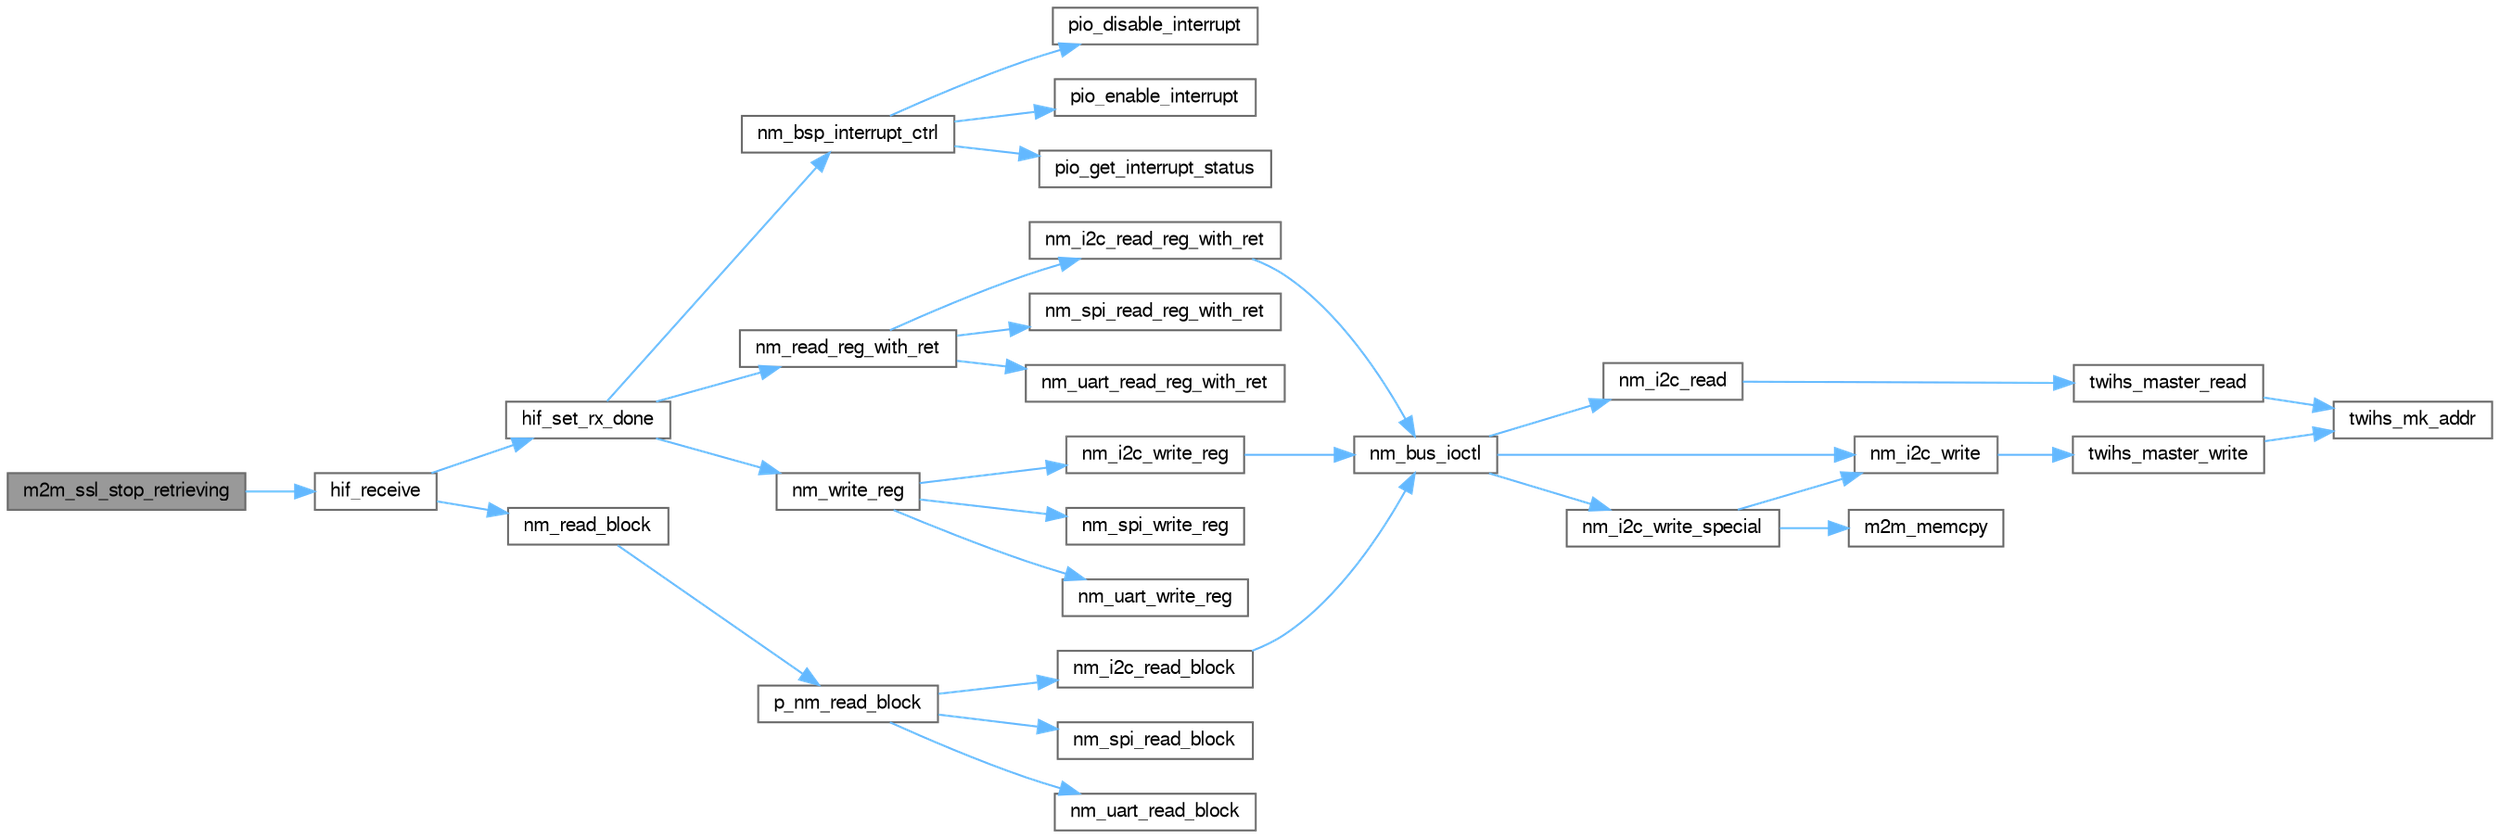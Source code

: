digraph "m2m_ssl_stop_retrieving"
{
 // LATEX_PDF_SIZE
  bgcolor="transparent";
  edge [fontname=FreeSans,fontsize=10,labelfontname=FreeSans,labelfontsize=10];
  node [fontname=FreeSans,fontsize=10,shape=box,height=0.2,width=0.4];
  rankdir="LR";
  Node1 [label="m2m_ssl_stop_retrieving",height=0.2,width=0.4,color="gray40", fillcolor="grey60", style="filled", fontcolor="black",tooltip="Allow SSL driver to tidy up when the application chooses not to retrieve all available information."];
  Node1 -> Node2 [color="steelblue1",style="solid"];
  Node2 [label="hif_receive",height=0.2,width=0.4,color="grey40", fillcolor="white", style="filled",URL="$m2m__hif_8c.html#a8170ed0e1b42ae496c6126a254457006",tooltip=" "];
  Node2 -> Node3 [color="steelblue1",style="solid"];
  Node3 [label="hif_set_rx_done",height=0.2,width=0.4,color="grey40", fillcolor="white", style="filled",URL="$m2m__hif_8c.html#ac7a1ee6393c0c983c391233853164f84",tooltip=" "];
  Node3 -> Node4 [color="steelblue1",style="solid"];
  Node4 [label="nm_bsp_interrupt_ctrl",height=0.2,width=0.4,color="grey40", fillcolor="white", style="filled",URL="$group___nm_bsp_interrupt_ctrl.html#gad08e47a941e87d631200f990000323dc",tooltip="Enable/Disable interrupts from the WINC."];
  Node4 -> Node5 [color="steelblue1",style="solid"];
  Node5 [label="pio_disable_interrupt",height=0.2,width=0.4,color="grey40", fillcolor="white", style="filled",URL="$group__sam__drivers__pio__group.html#ga1cbfd57e295dd0582d1dc6dc5e79de40",tooltip="Disable a given interrupt source, with no added side effects."];
  Node4 -> Node6 [color="steelblue1",style="solid"];
  Node6 [label="pio_enable_interrupt",height=0.2,width=0.4,color="grey40", fillcolor="white", style="filled",URL="$group__sam__drivers__pio__group.html#ga3bc542609d9f1c7a439a264df86925f2",tooltip="Enable the given interrupt source."];
  Node4 -> Node7 [color="steelblue1",style="solid"];
  Node7 [label="pio_get_interrupt_status",height=0.2,width=0.4,color="grey40", fillcolor="white", style="filled",URL="$group__sam__drivers__pio__group.html#ga3f15513050ecf143c9e92f1daef155ed",tooltip="Read and clear PIO interrupt status."];
  Node3 -> Node8 [color="steelblue1",style="solid"];
  Node8 [label="nm_read_reg_with_ret",height=0.2,width=0.4,color="grey40", fillcolor="white", style="filled",URL="$nmbus_8c.html#a475d273d8342f3f5c2a00e2887bf1b4f",tooltip=" "];
  Node8 -> Node9 [color="steelblue1",style="solid"];
  Node9 [label="nm_i2c_read_reg_with_ret",height=0.2,width=0.4,color="grey40", fillcolor="white", style="filled",URL="$nmi2c_8c.html#aa653cd4fd522820cd784c6328f372261",tooltip=" "];
  Node9 -> Node10 [color="steelblue1",style="solid"];
  Node10 [label="nm_bus_ioctl",height=0.2,width=0.4,color="grey40", fillcolor="white", style="filled",URL="$nm__bus__wrapper__same70_8c.html#aa98500dc13748397906e03440fb3892a",tooltip=" "];
  Node10 -> Node11 [color="steelblue1",style="solid"];
  Node11 [label="nm_i2c_read",height=0.2,width=0.4,color="grey40", fillcolor="white", style="filled",URL="$nm__bus__wrapper__same70_8c.html#a1240741839c5fb2592be8c34341aec6e",tooltip=" "];
  Node11 -> Node12 [color="steelblue1",style="solid"];
  Node12 [label="twihs_master_read",height=0.2,width=0.4,color="grey40", fillcolor="white", style="filled",URL="$group__sam__drivers__twihs__group.html#ga979e157165aa2b5e3e6d1e9ee608d5b7",tooltip="Read multiple bytes from a TWIHS compatible slave device."];
  Node12 -> Node13 [color="steelblue1",style="solid"];
  Node13 [label="twihs_mk_addr",height=0.2,width=0.4,color="grey40", fillcolor="white", style="filled",URL="$group__sam__drivers__twihs__group.html#gaca9e29e230ee2774cfc3dc7ed497f887",tooltip="Construct the TWIHS module address register field."];
  Node10 -> Node14 [color="steelblue1",style="solid"];
  Node14 [label="nm_i2c_write",height=0.2,width=0.4,color="grey40", fillcolor="white", style="filled",URL="$nm__bus__wrapper__same70_8c.html#afd98b5c0c472d424143edff9e8692624",tooltip=" "];
  Node14 -> Node15 [color="steelblue1",style="solid"];
  Node15 [label="twihs_master_write",height=0.2,width=0.4,color="grey40", fillcolor="white", style="filled",URL="$group__sam__drivers__twihs__group.html#ga6518c8674e646fbb67e8e91930e7f47a",tooltip="Write multiple bytes to a TWIHS compatible slave device."];
  Node15 -> Node13 [color="steelblue1",style="solid"];
  Node10 -> Node16 [color="steelblue1",style="solid"];
  Node16 [label="nm_i2c_write_special",height=0.2,width=0.4,color="grey40", fillcolor="white", style="filled",URL="$nm__bus__wrapper__same70_8c.html#a471c97b3665281f2df10ccff14d5e537",tooltip=" "];
  Node16 -> Node17 [color="steelblue1",style="solid"];
  Node17 [label="m2m_memcpy",height=0.2,width=0.4,color="grey40", fillcolor="white", style="filled",URL="$group___c_o_m_m_o_n_a_p_i.html#ga28b094db63be31612f7d2c5af692d3a5",tooltip="Copy specified number of bytes from source buffer to destination buffer."];
  Node16 -> Node14 [color="steelblue1",style="solid"];
  Node8 -> Node18 [color="steelblue1",style="solid"];
  Node18 [label="nm_spi_read_reg_with_ret",height=0.2,width=0.4,color="grey40", fillcolor="white", style="filled",URL="$nmspi_8h.html#aae92c14d16f00b293e10a8a3a86f9095",tooltip=" "];
  Node8 -> Node19 [color="steelblue1",style="solid"];
  Node19 [label="nm_uart_read_reg_with_ret",height=0.2,width=0.4,color="grey40", fillcolor="white", style="filled",URL="$nmuart_8h.html#a5ddecb766fd8041b0a2ff7f553f8183e",tooltip=" "];
  Node3 -> Node20 [color="steelblue1",style="solid"];
  Node20 [label="nm_write_reg",height=0.2,width=0.4,color="grey40", fillcolor="white", style="filled",URL="$nmbus_8c.html#a6a7d6b943cea86630575707ef80e09f9",tooltip=" "];
  Node20 -> Node21 [color="steelblue1",style="solid"];
  Node21 [label="nm_i2c_write_reg",height=0.2,width=0.4,color="grey40", fillcolor="white", style="filled",URL="$nmi2c_8c.html#a1bd0dd974a31b39146c20717bd6b7991",tooltip=" "];
  Node21 -> Node10 [color="steelblue1",style="solid"];
  Node20 -> Node22 [color="steelblue1",style="solid"];
  Node22 [label="nm_spi_write_reg",height=0.2,width=0.4,color="grey40", fillcolor="white", style="filled",URL="$nmspi_8h.html#a8e4e4efa9b987e6eed4c23b848248a32",tooltip=" "];
  Node20 -> Node23 [color="steelblue1",style="solid"];
  Node23 [label="nm_uart_write_reg",height=0.2,width=0.4,color="grey40", fillcolor="white", style="filled",URL="$nmuart_8h.html#a8d6ab67f8e0106126ba1748e68cd943c",tooltip=" "];
  Node2 -> Node24 [color="steelblue1",style="solid"];
  Node24 [label="nm_read_block",height=0.2,width=0.4,color="grey40", fillcolor="white", style="filled",URL="$nmbus_8c.html#af1e8ce2caa79fdd112216a9f36f103a0",tooltip=" "];
  Node24 -> Node25 [color="steelblue1",style="solid"];
  Node25 [label="p_nm_read_block",height=0.2,width=0.4,color="grey40", fillcolor="white", style="filled",URL="$nmbus_8c.html#a6daa03ed5056fe33cec769edfe20c397",tooltip=" "];
  Node25 -> Node26 [color="steelblue1",style="solid"];
  Node26 [label="nm_i2c_read_block",height=0.2,width=0.4,color="grey40", fillcolor="white", style="filled",URL="$nmi2c_8c.html#af65862bebc252c07314336faabbb0a3f",tooltip=" "];
  Node26 -> Node10 [color="steelblue1",style="solid"];
  Node25 -> Node27 [color="steelblue1",style="solid"];
  Node27 [label="nm_spi_read_block",height=0.2,width=0.4,color="grey40", fillcolor="white", style="filled",URL="$nmspi_8h.html#ac3964a8fd12bc450d1e9ba0c4c8ebe1f",tooltip=" "];
  Node25 -> Node28 [color="steelblue1",style="solid"];
  Node28 [label="nm_uart_read_block",height=0.2,width=0.4,color="grey40", fillcolor="white", style="filled",URL="$nmuart_8h.html#a846be1e0f58ce1ccd6eaad5e96672586",tooltip=" "];
}
